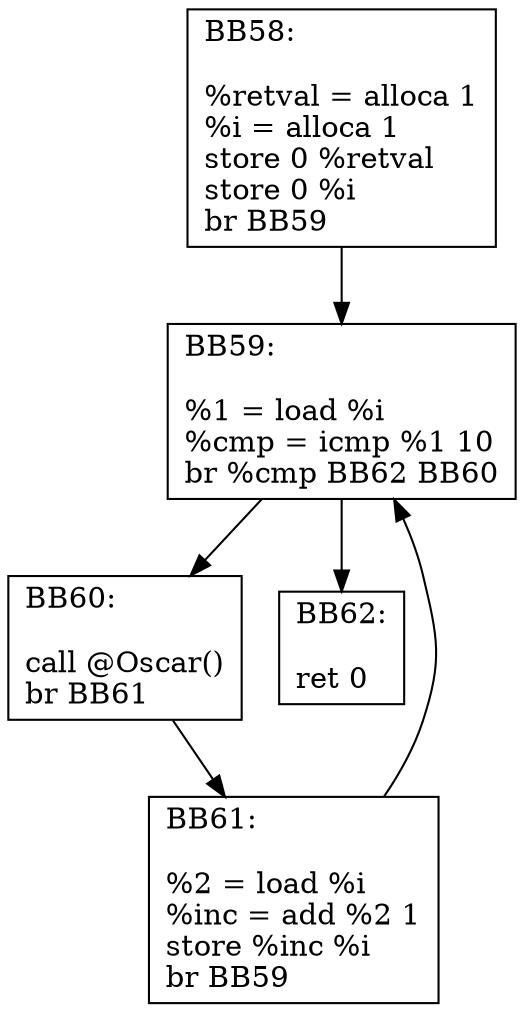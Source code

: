 digraph "CFG for 'main' function" {
BB58 [shape=record, label="{BB58:\l\l
%retval = alloca 1\l
%i = alloca 1\l
store 0 %retval\l
store 0 %i\l
br BB59\l
}"];
BB58 -> BB59
BB59 [shape=record, label="{BB59:\l\l
%1 = load %i\l
%cmp = icmp %1 10\l
br %cmp BB62 BB60\l
}"];
BB59 -> BB60
BB59 -> BB62
BB60 [shape=record, label="{BB60:\l\l
call @Oscar()\lbr BB61\l
}"];
BB60 -> BB61
BB61 [shape=record, label="{BB61:\l\l
%2 = load %i\l
%inc = add %2 1\l
store %inc %i\l
br BB59\l
}"];
BB61 -> BB59
BB62 [shape=record, label="{BB62:\l\l
ret 0\l
}"];
}
